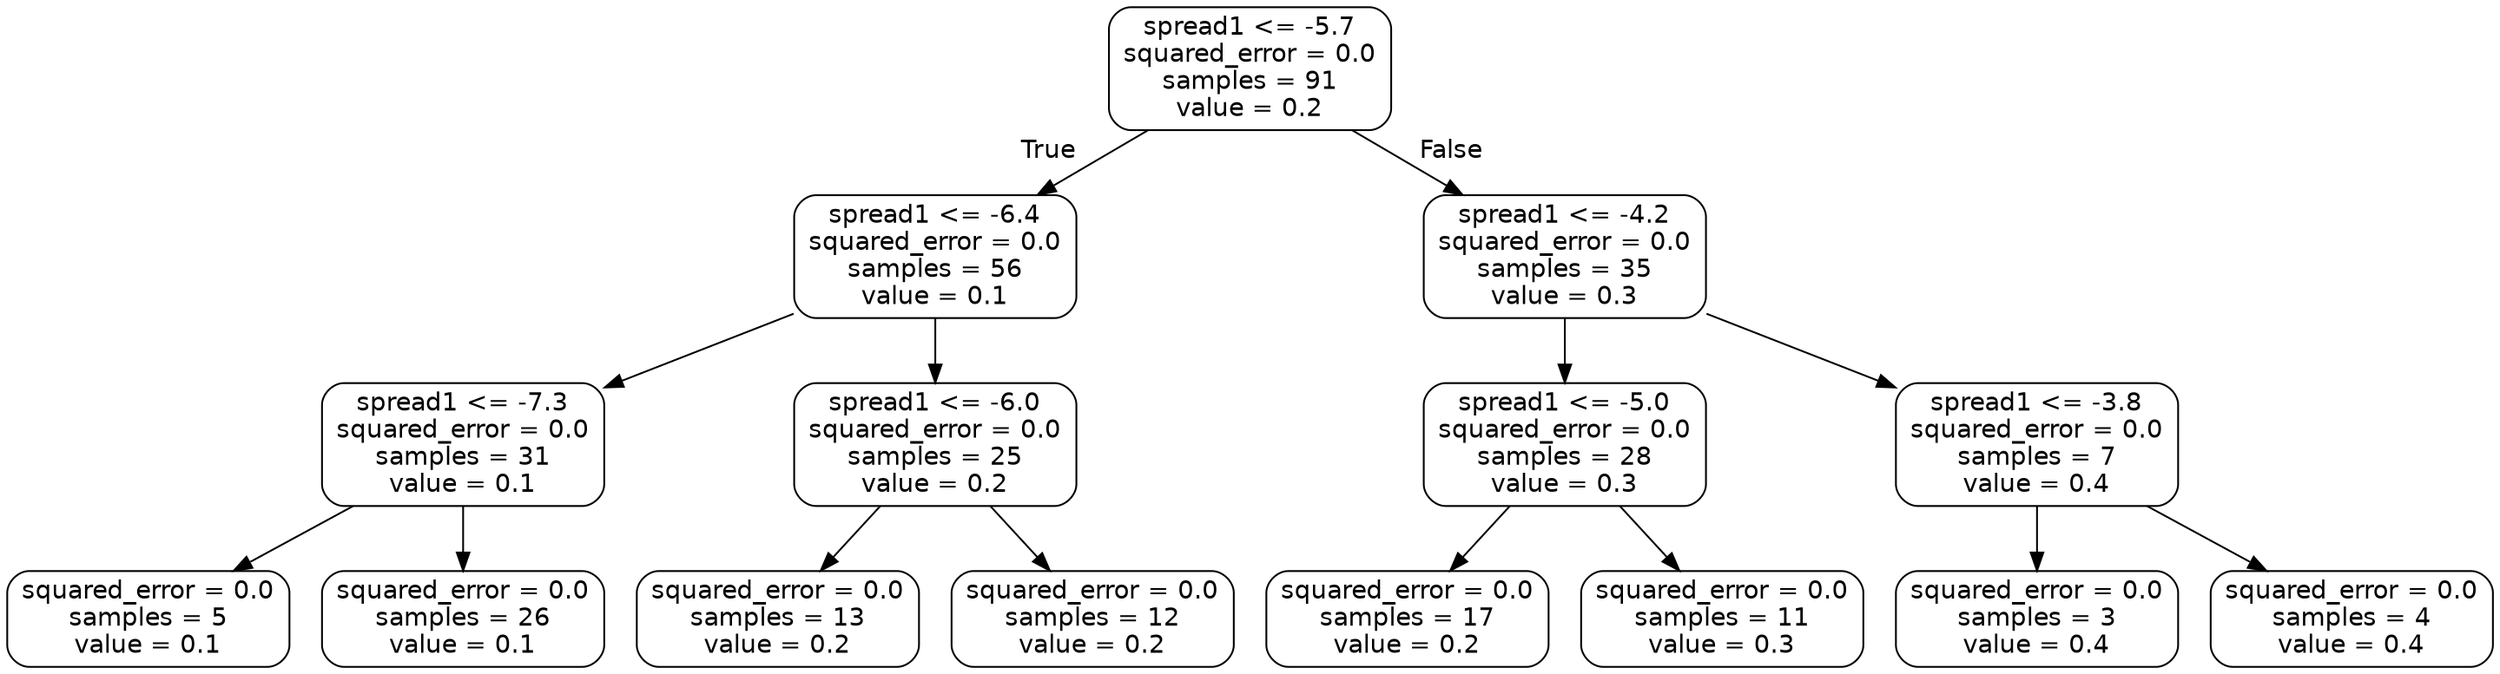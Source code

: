 digraph Tree {
node [shape=box, style="rounded", color="black", fontname="helvetica"] ;
edge [fontname="helvetica"] ;
0 [label="spread1 <= -5.7\nsquared_error = 0.0\nsamples = 91\nvalue = 0.2"] ;
1 [label="spread1 <= -6.4\nsquared_error = 0.0\nsamples = 56\nvalue = 0.1"] ;
0 -> 1 [labeldistance=2.5, labelangle=45, headlabel="True"] ;
2 [label="spread1 <= -7.3\nsquared_error = 0.0\nsamples = 31\nvalue = 0.1"] ;
1 -> 2 ;
3 [label="squared_error = 0.0\nsamples = 5\nvalue = 0.1"] ;
2 -> 3 ;
4 [label="squared_error = 0.0\nsamples = 26\nvalue = 0.1"] ;
2 -> 4 ;
5 [label="spread1 <= -6.0\nsquared_error = 0.0\nsamples = 25\nvalue = 0.2"] ;
1 -> 5 ;
6 [label="squared_error = 0.0\nsamples = 13\nvalue = 0.2"] ;
5 -> 6 ;
7 [label="squared_error = 0.0\nsamples = 12\nvalue = 0.2"] ;
5 -> 7 ;
8 [label="spread1 <= -4.2\nsquared_error = 0.0\nsamples = 35\nvalue = 0.3"] ;
0 -> 8 [labeldistance=2.5, labelangle=-45, headlabel="False"] ;
9 [label="spread1 <= -5.0\nsquared_error = 0.0\nsamples = 28\nvalue = 0.3"] ;
8 -> 9 ;
10 [label="squared_error = 0.0\nsamples = 17\nvalue = 0.2"] ;
9 -> 10 ;
11 [label="squared_error = 0.0\nsamples = 11\nvalue = 0.3"] ;
9 -> 11 ;
12 [label="spread1 <= -3.8\nsquared_error = 0.0\nsamples = 7\nvalue = 0.4"] ;
8 -> 12 ;
13 [label="squared_error = 0.0\nsamples = 3\nvalue = 0.4"] ;
12 -> 13 ;
14 [label="squared_error = 0.0\nsamples = 4\nvalue = 0.4"] ;
12 -> 14 ;
}